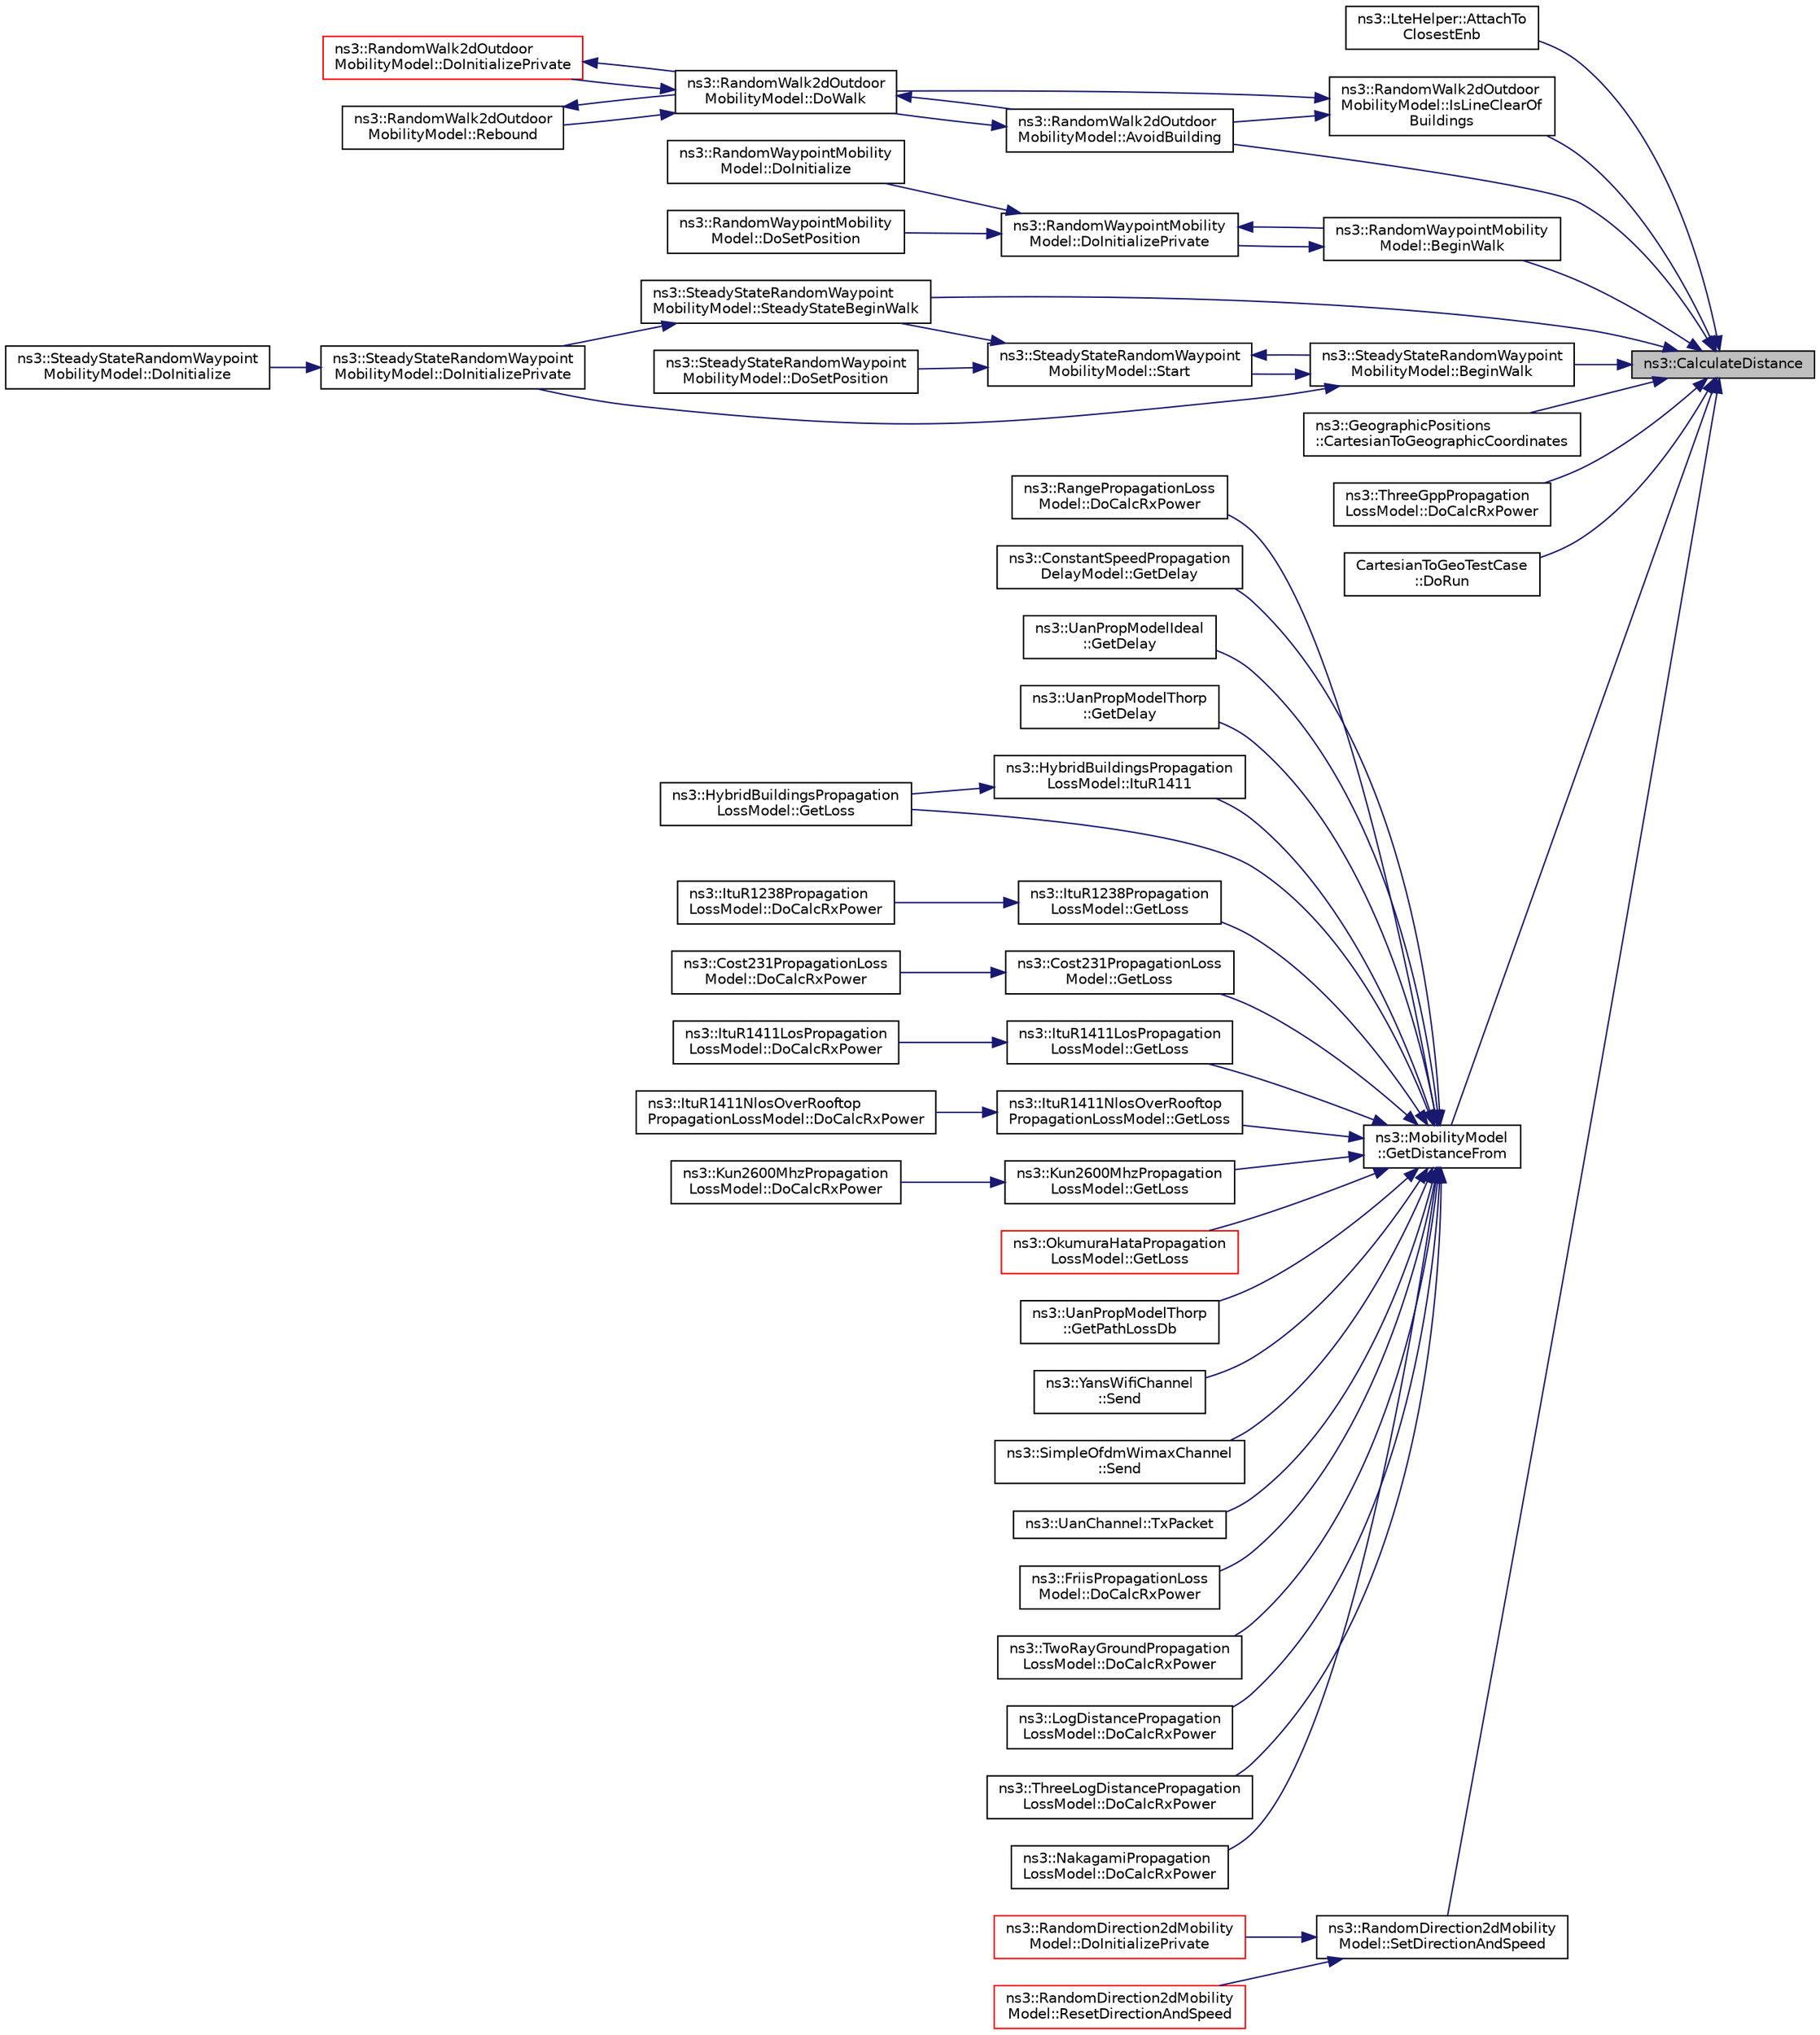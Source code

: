 digraph "ns3::CalculateDistance"
{
 // LATEX_PDF_SIZE
  edge [fontname="Helvetica",fontsize="10",labelfontname="Helvetica",labelfontsize="10"];
  node [fontname="Helvetica",fontsize="10",shape=record];
  rankdir="RL";
  Node1 [label="ns3::CalculateDistance",height=0.2,width=0.4,color="black", fillcolor="grey75", style="filled", fontcolor="black",tooltip=" "];
  Node1 -> Node2 [dir="back",color="midnightblue",fontsize="10",style="solid",fontname="Helvetica"];
  Node2 [label="ns3::LteHelper::AttachTo\lClosestEnb",height=0.2,width=0.4,color="black", fillcolor="white", style="filled",URL="$classns3_1_1_lte_helper.html#a53c58a26c1e017b8116e86d82d5897bb",tooltip="Manual attachment of a UE device to the network via the closest eNodeB (with respect to distance) amo..."];
  Node1 -> Node3 [dir="back",color="midnightblue",fontsize="10",style="solid",fontname="Helvetica"];
  Node3 [label="ns3::RandomWalk2dOutdoor\lMobilityModel::AvoidBuilding",height=0.2,width=0.4,color="black", fillcolor="white", style="filled",URL="$classns3_1_1_random_walk2d_outdoor_mobility_model.html#a05a7121624c2bfbe7d1e29199e025105",tooltip="Avoid a building."];
  Node3 -> Node4 [dir="back",color="midnightblue",fontsize="10",style="solid",fontname="Helvetica"];
  Node4 [label="ns3::RandomWalk2dOutdoor\lMobilityModel::DoWalk",height=0.2,width=0.4,color="black", fillcolor="white", style="filled",URL="$classns3_1_1_random_walk2d_outdoor_mobility_model.html#a63ebca7a4a83b193c354a5464937e03c",tooltip="Walk according to position and velocity, until distance is reached, time is reached,..."];
  Node4 -> Node3 [dir="back",color="midnightblue",fontsize="10",style="solid",fontname="Helvetica"];
  Node4 -> Node5 [dir="back",color="midnightblue",fontsize="10",style="solid",fontname="Helvetica"];
  Node5 [label="ns3::RandomWalk2dOutdoor\lMobilityModel::DoInitializePrivate",height=0.2,width=0.4,color="red", fillcolor="white", style="filled",URL="$classns3_1_1_random_walk2d_outdoor_mobility_model.html#a39ee7621a685f4830826422d8b53cd99",tooltip="Perform initialization of the object before MobilityModel::DoInitialize ()"];
  Node5 -> Node4 [dir="back",color="midnightblue",fontsize="10",style="solid",fontname="Helvetica"];
  Node4 -> Node8 [dir="back",color="midnightblue",fontsize="10",style="solid",fontname="Helvetica"];
  Node8 [label="ns3::RandomWalk2dOutdoor\lMobilityModel::Rebound",height=0.2,width=0.4,color="black", fillcolor="white", style="filled",URL="$classns3_1_1_random_walk2d_outdoor_mobility_model.html#a52d0d6108e2c65240e9844b47742d7c5",tooltip="Performs the rebound of the node if it reaches a boundary."];
  Node8 -> Node4 [dir="back",color="midnightblue",fontsize="10",style="solid",fontname="Helvetica"];
  Node1 -> Node9 [dir="back",color="midnightblue",fontsize="10",style="solid",fontname="Helvetica"];
  Node9 [label="ns3::RandomWaypointMobility\lModel::BeginWalk",height=0.2,width=0.4,color="black", fillcolor="white", style="filled",URL="$classns3_1_1_random_waypoint_mobility_model.html#a2bdd46473a659a69038bd71efe730c0f",tooltip="Get next position, begin moving towards it, schedule future pause event."];
  Node9 -> Node10 [dir="back",color="midnightblue",fontsize="10",style="solid",fontname="Helvetica"];
  Node10 [label="ns3::RandomWaypointMobility\lModel::DoInitializePrivate",height=0.2,width=0.4,color="black", fillcolor="white", style="filled",URL="$classns3_1_1_random_waypoint_mobility_model.html#a54eb8b2d814d3dfe78f5b189d1e40cf8",tooltip="Begin current pause event, schedule future walk event."];
  Node10 -> Node9 [dir="back",color="midnightblue",fontsize="10",style="solid",fontname="Helvetica"];
  Node10 -> Node11 [dir="back",color="midnightblue",fontsize="10",style="solid",fontname="Helvetica"];
  Node11 [label="ns3::RandomWaypointMobility\lModel::DoInitialize",height=0.2,width=0.4,color="black", fillcolor="white", style="filled",URL="$classns3_1_1_random_waypoint_mobility_model.html#ab3c24223f92f3b81d9b9b3d916e57808",tooltip="Initialize() implementation."];
  Node10 -> Node12 [dir="back",color="midnightblue",fontsize="10",style="solid",fontname="Helvetica"];
  Node12 [label="ns3::RandomWaypointMobility\lModel::DoSetPosition",height=0.2,width=0.4,color="black", fillcolor="white", style="filled",URL="$classns3_1_1_random_waypoint_mobility_model.html#aaa7ec1c8816486310082042724e3d76b",tooltip=" "];
  Node1 -> Node13 [dir="back",color="midnightblue",fontsize="10",style="solid",fontname="Helvetica"];
  Node13 [label="ns3::SteadyStateRandomWaypoint\lMobilityModel::BeginWalk",height=0.2,width=0.4,color="black", fillcolor="white", style="filled",URL="$classns3_1_1_steady_state_random_waypoint_mobility_model.html#a6db94d1dee3fe984ad422fd9bed2d7db",tooltip="Start a motion period and schedule the ending of the motion."];
  Node13 -> Node14 [dir="back",color="midnightblue",fontsize="10",style="solid",fontname="Helvetica"];
  Node14 [label="ns3::SteadyStateRandomWaypoint\lMobilityModel::DoInitializePrivate",height=0.2,width=0.4,color="black", fillcolor="white", style="filled",URL="$classns3_1_1_steady_state_random_waypoint_mobility_model.html#a661b708216d6f6c38443d061b0d02c96",tooltip="Configure random variables based on attributes; calculate the steady state probability that node is i..."];
  Node14 -> Node15 [dir="back",color="midnightblue",fontsize="10",style="solid",fontname="Helvetica"];
  Node15 [label="ns3::SteadyStateRandomWaypoint\lMobilityModel::DoInitialize",height=0.2,width=0.4,color="black", fillcolor="white", style="filled",URL="$classns3_1_1_steady_state_random_waypoint_mobility_model.html#a9e27c674274fb626dca8e0a6ddf3f8f3",tooltip="Initialize() implementation."];
  Node13 -> Node16 [dir="back",color="midnightblue",fontsize="10",style="solid",fontname="Helvetica"];
  Node16 [label="ns3::SteadyStateRandomWaypoint\lMobilityModel::Start",height=0.2,width=0.4,color="black", fillcolor="white", style="filled",URL="$classns3_1_1_steady_state_random_waypoint_mobility_model.html#afb5dffc7e7b3e1d2f66f98c1300ca443",tooltip="Start a pause period and schedule the ending of the pause."];
  Node16 -> Node13 [dir="back",color="midnightblue",fontsize="10",style="solid",fontname="Helvetica"];
  Node16 -> Node17 [dir="back",color="midnightblue",fontsize="10",style="solid",fontname="Helvetica"];
  Node17 [label="ns3::SteadyStateRandomWaypoint\lMobilityModel::DoSetPosition",height=0.2,width=0.4,color="black", fillcolor="white", style="filled",URL="$classns3_1_1_steady_state_random_waypoint_mobility_model.html#a2ffb24cd477f0a23487e914ca50366bc",tooltip=" "];
  Node16 -> Node18 [dir="back",color="midnightblue",fontsize="10",style="solid",fontname="Helvetica"];
  Node18 [label="ns3::SteadyStateRandomWaypoint\lMobilityModel::SteadyStateBeginWalk",height=0.2,width=0.4,color="black", fillcolor="white", style="filled",URL="$classns3_1_1_steady_state_random_waypoint_mobility_model.html#a4ff1b8e152ae2b5481baf39a91174c5d",tooltip="Use provided destination to calculate travel delay, and schedule a Start() event at that time."];
  Node18 -> Node14 [dir="back",color="midnightblue",fontsize="10",style="solid",fontname="Helvetica"];
  Node1 -> Node19 [dir="back",color="midnightblue",fontsize="10",style="solid",fontname="Helvetica"];
  Node19 [label="ns3::GeographicPositions\l::CartesianToGeographicCoordinates",height=0.2,width=0.4,color="black", fillcolor="white", style="filled",URL="$classns3_1_1_geographic_positions.html#ad3b9bae6c835043f9f0adbad6bbf16a7",tooltip="Inverse of GeographicToCartesianCoordinates using [1]."];
  Node1 -> Node20 [dir="back",color="midnightblue",fontsize="10",style="solid",fontname="Helvetica"];
  Node20 [label="ns3::ThreeGppPropagation\lLossModel::DoCalcRxPower",height=0.2,width=0.4,color="black", fillcolor="white", style="filled",URL="$classns3_1_1_three_gpp_propagation_loss_model.html#adaf716b7fd0c9f8b4cddd8403f42425b",tooltip="Computes the received power by applying the pathloss model described in 3GPP TR 38...."];
  Node1 -> Node21 [dir="back",color="midnightblue",fontsize="10",style="solid",fontname="Helvetica"];
  Node21 [label="CartesianToGeoTestCase\l::DoRun",height=0.2,width=0.4,color="black", fillcolor="white", style="filled",URL="$class_cartesian_to_geo_test_case.html#aaf0c2915ffcb5edd63306a3392632395",tooltip="Implementation to actually run this TestCase."];
  Node1 -> Node22 [dir="back",color="midnightblue",fontsize="10",style="solid",fontname="Helvetica"];
  Node22 [label="ns3::MobilityModel\l::GetDistanceFrom",height=0.2,width=0.4,color="black", fillcolor="white", style="filled",URL="$classns3_1_1_mobility_model.html#a3eadc9abaf084587d5aa9e5d92e613fe",tooltip=" "];
  Node22 -> Node23 [dir="back",color="midnightblue",fontsize="10",style="solid",fontname="Helvetica"];
  Node23 [label="ns3::FriisPropagationLoss\lModel::DoCalcRxPower",height=0.2,width=0.4,color="black", fillcolor="white", style="filled",URL="$classns3_1_1_friis_propagation_loss_model.html#a9b1736f633902ae47f1e03058025cc78",tooltip="Returns the Rx Power taking into account only the particular PropagationLossModel."];
  Node22 -> Node24 [dir="back",color="midnightblue",fontsize="10",style="solid",fontname="Helvetica"];
  Node24 [label="ns3::TwoRayGroundPropagation\lLossModel::DoCalcRxPower",height=0.2,width=0.4,color="black", fillcolor="white", style="filled",URL="$classns3_1_1_two_ray_ground_propagation_loss_model.html#a5adb3ee68d4a6aba817fd6b5fb642be9",tooltip="Returns the Rx Power taking into account only the particular PropagationLossModel."];
  Node22 -> Node25 [dir="back",color="midnightblue",fontsize="10",style="solid",fontname="Helvetica"];
  Node25 [label="ns3::LogDistancePropagation\lLossModel::DoCalcRxPower",height=0.2,width=0.4,color="black", fillcolor="white", style="filled",URL="$classns3_1_1_log_distance_propagation_loss_model.html#a9aa787be0c0b81c4fad69310c98eac21",tooltip="Returns the Rx Power taking into account only the particular PropagationLossModel."];
  Node22 -> Node26 [dir="back",color="midnightblue",fontsize="10",style="solid",fontname="Helvetica"];
  Node26 [label="ns3::ThreeLogDistancePropagation\lLossModel::DoCalcRxPower",height=0.2,width=0.4,color="black", fillcolor="white", style="filled",URL="$classns3_1_1_three_log_distance_propagation_loss_model.html#a0b056e50f37f485dca0e4af99b8395fd",tooltip="Returns the Rx Power taking into account only the particular PropagationLossModel."];
  Node22 -> Node27 [dir="back",color="midnightblue",fontsize="10",style="solid",fontname="Helvetica"];
  Node27 [label="ns3::NakagamiPropagation\lLossModel::DoCalcRxPower",height=0.2,width=0.4,color="black", fillcolor="white", style="filled",URL="$classns3_1_1_nakagami_propagation_loss_model.html#a291f29d79962522f5572d80388d7fd29",tooltip="Returns the Rx Power taking into account only the particular PropagationLossModel."];
  Node22 -> Node28 [dir="back",color="midnightblue",fontsize="10",style="solid",fontname="Helvetica"];
  Node28 [label="ns3::RangePropagationLoss\lModel::DoCalcRxPower",height=0.2,width=0.4,color="black", fillcolor="white", style="filled",URL="$classns3_1_1_range_propagation_loss_model.html#aae91c84d538b8cd75d149fea12de6291",tooltip="Returns the Rx Power taking into account only the particular PropagationLossModel."];
  Node22 -> Node29 [dir="back",color="midnightblue",fontsize="10",style="solid",fontname="Helvetica"];
  Node29 [label="ns3::ConstantSpeedPropagation\lDelayModel::GetDelay",height=0.2,width=0.4,color="black", fillcolor="white", style="filled",URL="$classns3_1_1_constant_speed_propagation_delay_model.html#a3d1742da6916bc75f8c2c59ff669756c",tooltip=" "];
  Node22 -> Node30 [dir="back",color="midnightblue",fontsize="10",style="solid",fontname="Helvetica"];
  Node30 [label="ns3::UanPropModelIdeal\l::GetDelay",height=0.2,width=0.4,color="black", fillcolor="white", style="filled",URL="$classns3_1_1_uan_prop_model_ideal.html#a3aee9ee82d6cf798ce814f6e46d6dfd3",tooltip="Finds propagation delay between nodes a and b."];
  Node22 -> Node31 [dir="back",color="midnightblue",fontsize="10",style="solid",fontname="Helvetica"];
  Node31 [label="ns3::UanPropModelThorp\l::GetDelay",height=0.2,width=0.4,color="black", fillcolor="white", style="filled",URL="$classns3_1_1_uan_prop_model_thorp.html#a6b89d0d9e637546e3af0b324c42fc4e0",tooltip="Finds propagation delay between nodes a and b."];
  Node22 -> Node32 [dir="back",color="midnightblue",fontsize="10",style="solid",fontname="Helvetica"];
  Node32 [label="ns3::HybridBuildingsPropagation\lLossModel::GetLoss",height=0.2,width=0.4,color="black", fillcolor="white", style="filled",URL="$classns3_1_1_hybrid_buildings_propagation_loss_model.html#a2b23b50b97822f5cad3700ddbddddfd6",tooltip=" "];
  Node22 -> Node33 [dir="back",color="midnightblue",fontsize="10",style="solid",fontname="Helvetica"];
  Node33 [label="ns3::ItuR1238Propagation\lLossModel::GetLoss",height=0.2,width=0.4,color="black", fillcolor="white", style="filled",URL="$classns3_1_1_itu_r1238_propagation_loss_model.html#a0fd615e2084712598e744dc6133e6215",tooltip=" "];
  Node33 -> Node34 [dir="back",color="midnightblue",fontsize="10",style="solid",fontname="Helvetica"];
  Node34 [label="ns3::ItuR1238Propagation\lLossModel::DoCalcRxPower",height=0.2,width=0.4,color="black", fillcolor="white", style="filled",URL="$classns3_1_1_itu_r1238_propagation_loss_model.html#a404982fe8368de4e04f1f6012c91e096",tooltip="Returns the Rx Power taking into account only the particular PropagationLossModel."];
  Node22 -> Node35 [dir="back",color="midnightblue",fontsize="10",style="solid",fontname="Helvetica"];
  Node35 [label="ns3::Cost231PropagationLoss\lModel::GetLoss",height=0.2,width=0.4,color="black", fillcolor="white", style="filled",URL="$classns3_1_1_cost231_propagation_loss_model.html#ad63822337e4eebe3988a0e7068d8d86b",tooltip="Get the propagation loss."];
  Node35 -> Node36 [dir="back",color="midnightblue",fontsize="10",style="solid",fontname="Helvetica"];
  Node36 [label="ns3::Cost231PropagationLoss\lModel::DoCalcRxPower",height=0.2,width=0.4,color="black", fillcolor="white", style="filled",URL="$classns3_1_1_cost231_propagation_loss_model.html#a6b88bfa8d006995cae05650ab5b15e46",tooltip="Returns the Rx Power taking into account only the particular PropagationLossModel."];
  Node22 -> Node37 [dir="back",color="midnightblue",fontsize="10",style="solid",fontname="Helvetica"];
  Node37 [label="ns3::ItuR1411LosPropagation\lLossModel::GetLoss",height=0.2,width=0.4,color="black", fillcolor="white", style="filled",URL="$classns3_1_1_itu_r1411_los_propagation_loss_model.html#a9f0ffa3cb50a968ca12123646b4445a6",tooltip=" "];
  Node37 -> Node38 [dir="back",color="midnightblue",fontsize="10",style="solid",fontname="Helvetica"];
  Node38 [label="ns3::ItuR1411LosPropagation\lLossModel::DoCalcRxPower",height=0.2,width=0.4,color="black", fillcolor="white", style="filled",URL="$classns3_1_1_itu_r1411_los_propagation_loss_model.html#a961c8c258f6fe43bd114fb5ad892026b",tooltip="Returns the Rx Power taking into account only the particular PropagationLossModel."];
  Node22 -> Node39 [dir="back",color="midnightblue",fontsize="10",style="solid",fontname="Helvetica"];
  Node39 [label="ns3::ItuR1411NlosOverRooftop\lPropagationLossModel::GetLoss",height=0.2,width=0.4,color="black", fillcolor="white", style="filled",URL="$classns3_1_1_itu_r1411_nlos_over_rooftop_propagation_loss_model.html#abed812fdf09595b2c92e3fecc9570ec3",tooltip=" "];
  Node39 -> Node40 [dir="back",color="midnightblue",fontsize="10",style="solid",fontname="Helvetica"];
  Node40 [label="ns3::ItuR1411NlosOverRooftop\lPropagationLossModel::DoCalcRxPower",height=0.2,width=0.4,color="black", fillcolor="white", style="filled",URL="$classns3_1_1_itu_r1411_nlos_over_rooftop_propagation_loss_model.html#ae6a5caebc82a06276085d28d1d2edbf4",tooltip="Returns the Rx Power taking into account only the particular PropagationLossModel."];
  Node22 -> Node41 [dir="back",color="midnightblue",fontsize="10",style="solid",fontname="Helvetica"];
  Node41 [label="ns3::Kun2600MhzPropagation\lLossModel::GetLoss",height=0.2,width=0.4,color="black", fillcolor="white", style="filled",URL="$classns3_1_1_kun2600_mhz_propagation_loss_model.html#a0080e32f29958bbc56794d6ae26af36c",tooltip=" "];
  Node41 -> Node42 [dir="back",color="midnightblue",fontsize="10",style="solid",fontname="Helvetica"];
  Node42 [label="ns3::Kun2600MhzPropagation\lLossModel::DoCalcRxPower",height=0.2,width=0.4,color="black", fillcolor="white", style="filled",URL="$classns3_1_1_kun2600_mhz_propagation_loss_model.html#adb7d71d2d2069250335e4fc28831d7a4",tooltip="Returns the Rx Power taking into account only the particular PropagationLossModel."];
  Node22 -> Node43 [dir="back",color="midnightblue",fontsize="10",style="solid",fontname="Helvetica"];
  Node43 [label="ns3::OkumuraHataPropagation\lLossModel::GetLoss",height=0.2,width=0.4,color="red", fillcolor="white", style="filled",URL="$classns3_1_1_okumura_hata_propagation_loss_model.html#adbc57e742f3a2f9d593ff3b12c080a37",tooltip=" "];
  Node22 -> Node45 [dir="back",color="midnightblue",fontsize="10",style="solid",fontname="Helvetica"];
  Node45 [label="ns3::UanPropModelThorp\l::GetPathLossDb",height=0.2,width=0.4,color="black", fillcolor="white", style="filled",URL="$classns3_1_1_uan_prop_model_thorp.html#a5234a83f4289907a57afa9246e4e0f8b",tooltip="Computes pathloss between nodes a and b."];
  Node22 -> Node46 [dir="back",color="midnightblue",fontsize="10",style="solid",fontname="Helvetica"];
  Node46 [label="ns3::HybridBuildingsPropagation\lLossModel::ItuR1411",height=0.2,width=0.4,color="black", fillcolor="white", style="filled",URL="$classns3_1_1_hybrid_buildings_propagation_loss_model.html#ab5c5e1bc50f86f7332520f5365e4ad86",tooltip=" "];
  Node46 -> Node32 [dir="back",color="midnightblue",fontsize="10",style="solid",fontname="Helvetica"];
  Node22 -> Node47 [dir="back",color="midnightblue",fontsize="10",style="solid",fontname="Helvetica"];
  Node47 [label="ns3::YansWifiChannel\l::Send",height=0.2,width=0.4,color="black", fillcolor="white", style="filled",URL="$classns3_1_1_yans_wifi_channel.html#a5e0c886d0ca17defddafe6edcc2288ea",tooltip=" "];
  Node22 -> Node48 [dir="back",color="midnightblue",fontsize="10",style="solid",fontname="Helvetica"];
  Node48 [label="ns3::SimpleOfdmWimaxChannel\l::Send",height=0.2,width=0.4,color="black", fillcolor="white", style="filled",URL="$classns3_1_1_simple_ofdm_wimax_channel.html#ac056bb3c46b4ecc56b4fe32fefd79bc6",tooltip="Sends a dummy fec block to all connected physical devices."];
  Node22 -> Node49 [dir="back",color="midnightblue",fontsize="10",style="solid",fontname="Helvetica"];
  Node49 [label="ns3::UanChannel::TxPacket",height=0.2,width=0.4,color="black", fillcolor="white", style="filled",URL="$classns3_1_1_uan_channel.html#aaf9ea1b58b62a99e1c05c4732dcb5b55",tooltip="Send a packet out on the channel."];
  Node1 -> Node50 [dir="back",color="midnightblue",fontsize="10",style="solid",fontname="Helvetica"];
  Node50 [label="ns3::RandomWalk2dOutdoor\lMobilityModel::IsLineClearOf\lBuildings",height=0.2,width=0.4,color="black", fillcolor="white", style="filled",URL="$classns3_1_1_random_walk2d_outdoor_mobility_model.html#a8f72f7cdd3b550cfbf379a9bb4131e75",tooltip="Check if there is a building between two positions (or if the nextPosition is inside a building)."];
  Node50 -> Node3 [dir="back",color="midnightblue",fontsize="10",style="solid",fontname="Helvetica"];
  Node50 -> Node4 [dir="back",color="midnightblue",fontsize="10",style="solid",fontname="Helvetica"];
  Node1 -> Node51 [dir="back",color="midnightblue",fontsize="10",style="solid",fontname="Helvetica"];
  Node51 [label="ns3::RandomDirection2dMobility\lModel::SetDirectionAndSpeed",height=0.2,width=0.4,color="black", fillcolor="white", style="filled",URL="$classns3_1_1_random_direction2d_mobility_model.html#a29c1abbed69775374f52c5635cadd5d9",tooltip="Set new velocity and direction, and schedule next pause event"];
  Node51 -> Node52 [dir="back",color="midnightblue",fontsize="10",style="solid",fontname="Helvetica"];
  Node52 [label="ns3::RandomDirection2dMobility\lModel::DoInitializePrivate",height=0.2,width=0.4,color="red", fillcolor="white", style="filled",URL="$classns3_1_1_random_direction2d_mobility_model.html#a8240bba0ddc6f386bda3ebf96b383a6a",tooltip="Sets a new random direction and calls SetDirectionAndSpeed."];
  Node51 -> Node55 [dir="back",color="midnightblue",fontsize="10",style="solid",fontname="Helvetica"];
  Node55 [label="ns3::RandomDirection2dMobility\lModel::ResetDirectionAndSpeed",height=0.2,width=0.4,color="red", fillcolor="white", style="filled",URL="$classns3_1_1_random_direction2d_mobility_model.html#acc1e4eab8e75a20854938b0616bb9c79",tooltip="Set a new direction and speed."];
  Node1 -> Node18 [dir="back",color="midnightblue",fontsize="10",style="solid",fontname="Helvetica"];
}
